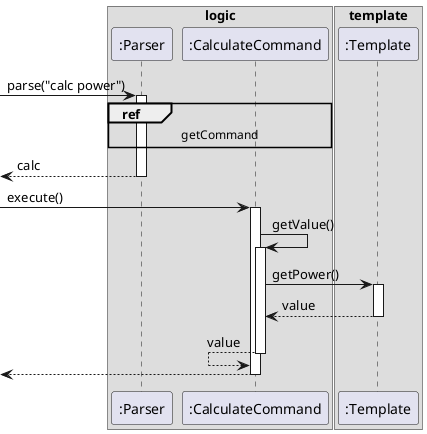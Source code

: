 @startuml

box logic
participant ":Parser" as Parser
participant ":CalculateCommand" as CalculateCommand
end box

box template
participant ":Template" as Template
end box

[-> Parser : parse("calc power")
activate Parser

ref over Parser, CalculateCommand : getCommand

[<-- Parser : calc
deactivate Parser

[->CalculateCommand : execute()
activate CalculateCommand

CalculateCommand -> CalculateCommand : getValue()
activate CalculateCommand

CalculateCommand -> Template : getPower()
activate Template

CalculateCommand <-- Template : value
deactivate Template

CalculateCommand <-- CalculateCommand : value
deactivate CalculateCommand

[<-- CalculateCommand
deactivate CalculateCommand

@enduml